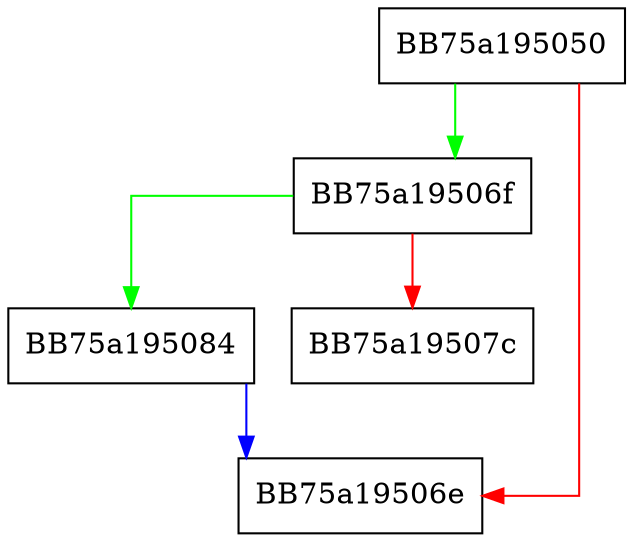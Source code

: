 digraph GetNativeImport {
  node [shape="box"];
  graph [splines=ortho];
  BB75a195050 -> BB75a19506f [color="green"];
  BB75a195050 -> BB75a19506e [color="red"];
  BB75a19506f -> BB75a195084 [color="green"];
  BB75a19506f -> BB75a19507c [color="red"];
  BB75a195084 -> BB75a19506e [color="blue"];
}